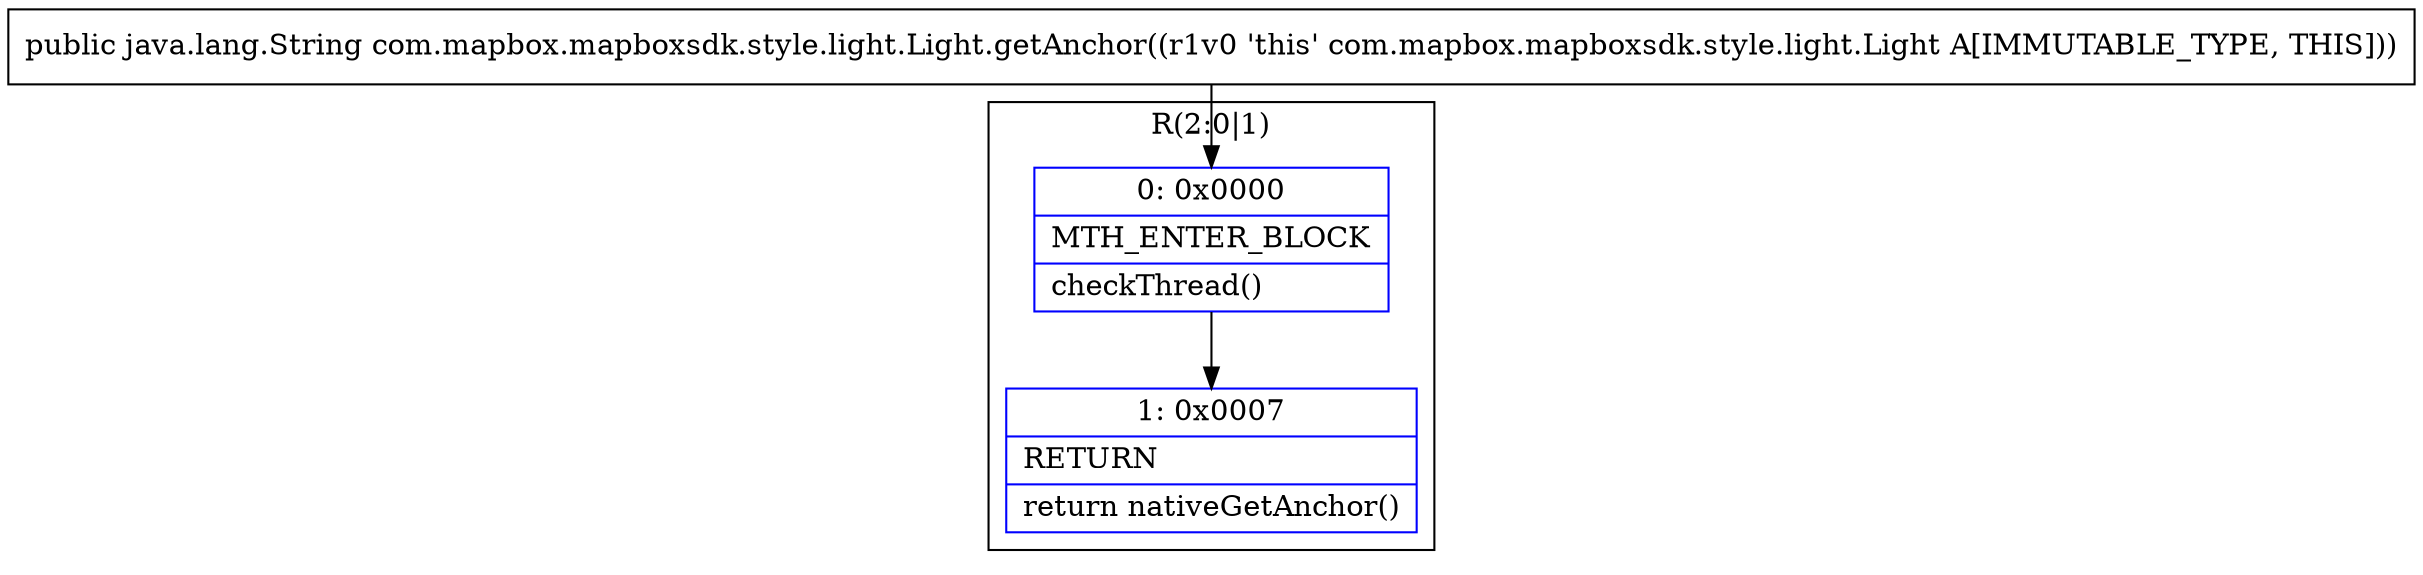 digraph "CFG forcom.mapbox.mapboxsdk.style.light.Light.getAnchor()Ljava\/lang\/String;" {
subgraph cluster_Region_426673822 {
label = "R(2:0|1)";
node [shape=record,color=blue];
Node_0 [shape=record,label="{0\:\ 0x0000|MTH_ENTER_BLOCK\l|checkThread()\l}"];
Node_1 [shape=record,label="{1\:\ 0x0007|RETURN\l|return nativeGetAnchor()\l}"];
}
MethodNode[shape=record,label="{public java.lang.String com.mapbox.mapboxsdk.style.light.Light.getAnchor((r1v0 'this' com.mapbox.mapboxsdk.style.light.Light A[IMMUTABLE_TYPE, THIS])) }"];
MethodNode -> Node_0;
Node_0 -> Node_1;
}

